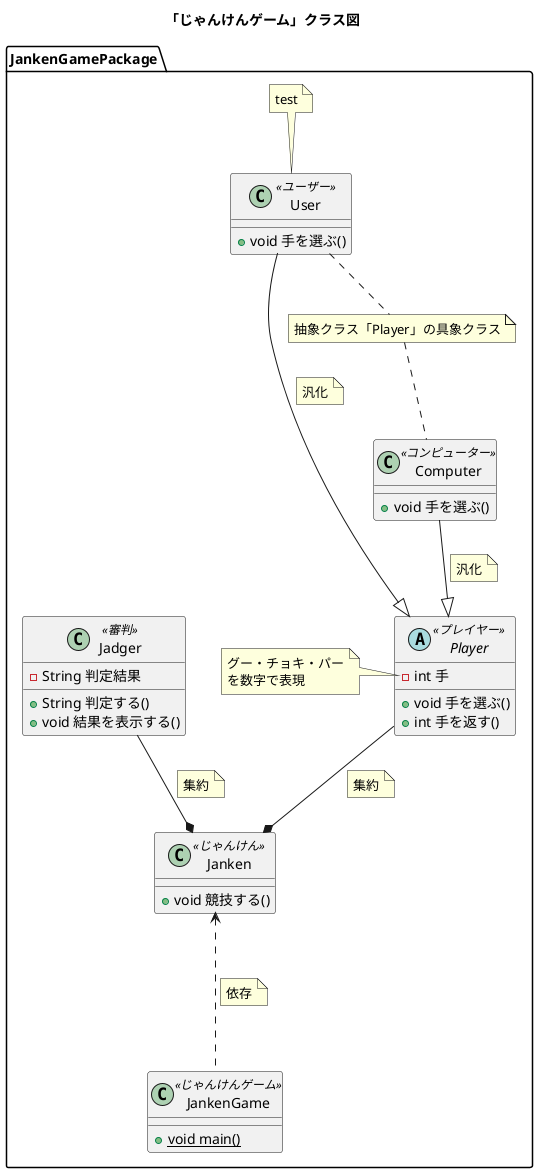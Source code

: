 @startuml JankenGame
title 「じゃんけんゲーム」クラス図

' パッケージスタイル：Node, Rectangle, Folder, Frame, Cloud, Database
package JankenGamePackage <<Folder>> {
    ' クラス
    ' <<>>：ステレオタイプ
    ' -：private, +：public
    class User <<ユーザー>> {
        + void 手を選ぶ()
    }

    class Computer <<コンピューター>> {
        + void 手を選ぶ()
    }

    ' 抽象クラス
    abstract class Player <<プレイヤー>> {
        - int 手
        + void 手を選ぶ()
        + int 手を返す()
    }

    class Jadger <<審判>> {
        - String 判定結果
        + String 判定する()
        + void 結果を表示する()
    }

    class Janken <<じゃんけん>> {
        + void 競技する()
    }

    ' {static}：静的メソッド
    class JankenGame <<じゃんけんゲーム>> {
        + {static} void main()
    }

    ' 注釈：top, bottom, right, leftの位置指定可能
    note top of User
        test
    end note

    ' フィールドやメソッドに対する注釈は :: を使う
    ' この場合、rightとleftのみ対応
    note left of Player::手
        グー・チョキ・パー
        を数字で表現
    end note

    ' 複数のクラスを繋ぐ注釈
    note "抽象クラス「Player」の具象クラス" as N2
    User .. N2
    N2 .. Computer

    ' リンク
    User --|> Player

    ' リンクへの注釈
    note left on link
        汎化
    end note

    Computer --|> Player
    note left on link
        汎化
    end note


    
    Player --* Janken
    note left on link
        集約
    end note

    Jadger --* Janken
    note left on link
        集約
    end note

    ' 矢印の向き：-up, -down, -right, -left
    JankenGame -up..> Janken
    note left on link
        依存
    end note
}
' json JSON {
'     "fruit": "Apple",
'     "size": "Large",
'     "color": ["Red", "Green"],
'     "person": {
'         "name": "fujii",
'         "age": 33
'     }
' }
' class A.B.C.D.Z {

' }
@enduml